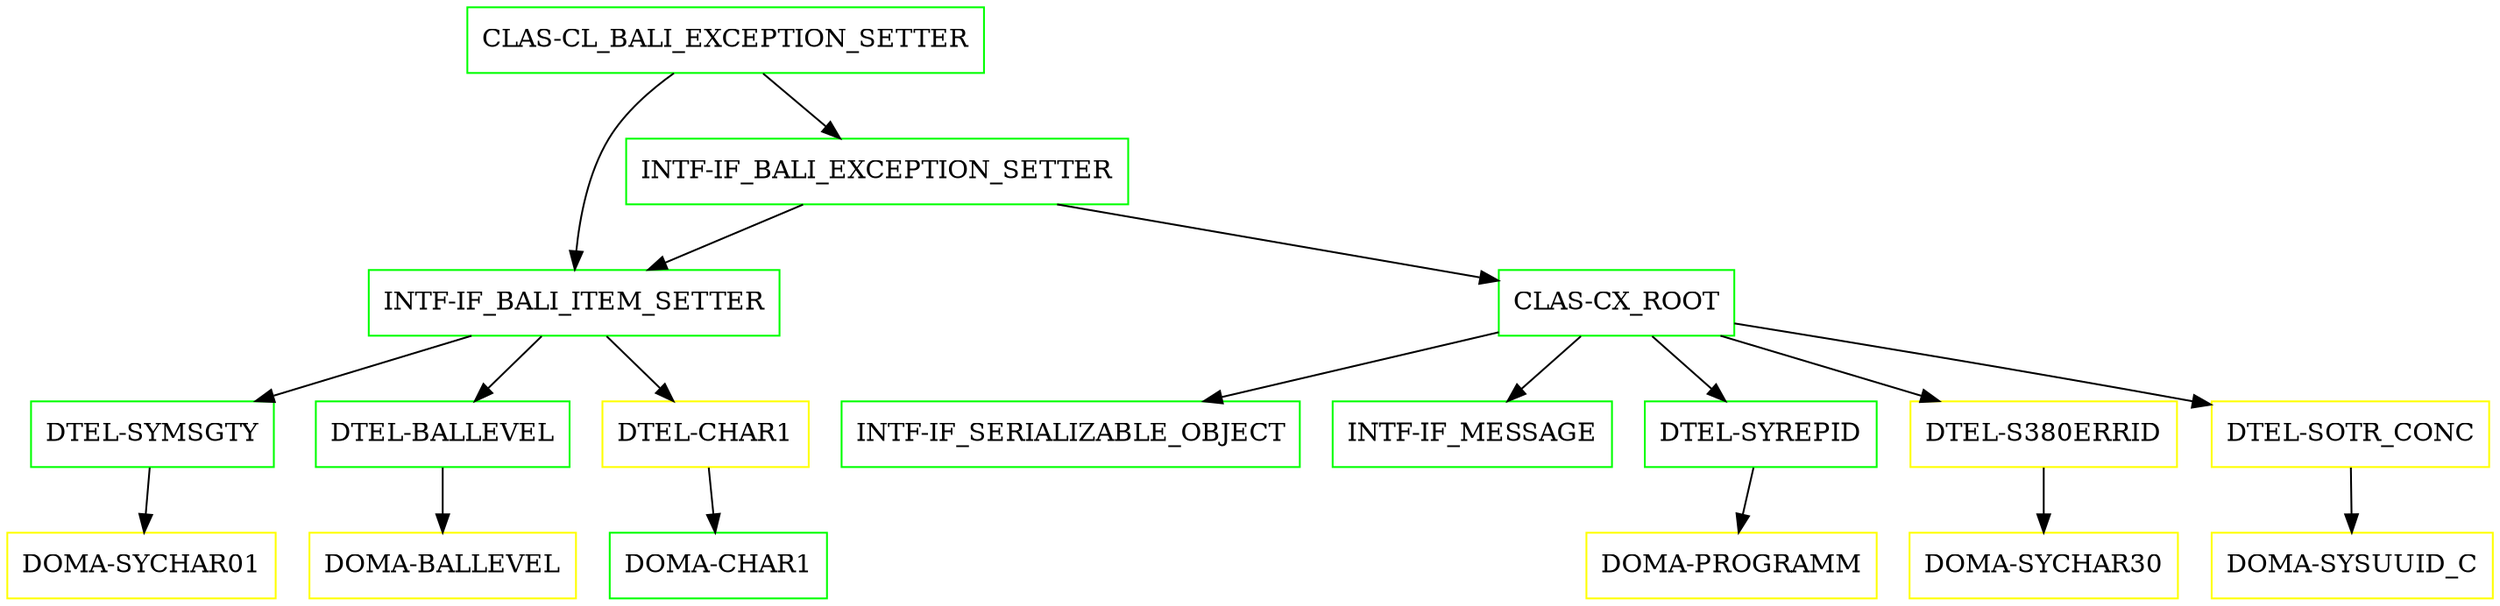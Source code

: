 digraph G {
  "CLAS-CL_BALI_EXCEPTION_SETTER" [shape=box,color=green];
  "INTF-IF_BALI_ITEM_SETTER" [shape=box,color=green,URL="./INTF_IF_BALI_ITEM_SETTER.html"];
  "DTEL-SYMSGTY" [shape=box,color=green,URL="./DTEL_SYMSGTY.html"];
  "DOMA-SYCHAR01" [shape=box,color=yellow,URL="./DOMA_SYCHAR01.html"];
  "DTEL-BALLEVEL" [shape=box,color=green,URL="./DTEL_BALLEVEL.html"];
  "DOMA-BALLEVEL" [shape=box,color=yellow,URL="./DOMA_BALLEVEL.html"];
  "DTEL-CHAR1" [shape=box,color=yellow,URL="./DTEL_CHAR1.html"];
  "DOMA-CHAR1" [shape=box,color=green,URL="./DOMA_CHAR1.html"];
  "INTF-IF_BALI_EXCEPTION_SETTER" [shape=box,color=green,URL="./INTF_IF_BALI_EXCEPTION_SETTER.html"];
  "CLAS-CX_ROOT" [shape=box,color=green,URL="./CLAS_CX_ROOT.html"];
  "INTF-IF_SERIALIZABLE_OBJECT" [shape=box,color=green,URL="./INTF_IF_SERIALIZABLE_OBJECT.html"];
  "INTF-IF_MESSAGE" [shape=box,color=green,URL="./INTF_IF_MESSAGE.html"];
  "DTEL-SYREPID" [shape=box,color=green,URL="./DTEL_SYREPID.html"];
  "DOMA-PROGRAMM" [shape=box,color=yellow,URL="./DOMA_PROGRAMM.html"];
  "DTEL-S380ERRID" [shape=box,color=yellow,URL="./DTEL_S380ERRID.html"];
  "DOMA-SYCHAR30" [shape=box,color=yellow,URL="./DOMA_SYCHAR30.html"];
  "DTEL-SOTR_CONC" [shape=box,color=yellow,URL="./DTEL_SOTR_CONC.html"];
  "DOMA-SYSUUID_C" [shape=box,color=yellow,URL="./DOMA_SYSUUID_C.html"];
  "CLAS-CL_BALI_EXCEPTION_SETTER" -> "INTF-IF_BALI_EXCEPTION_SETTER";
  "CLAS-CL_BALI_EXCEPTION_SETTER" -> "INTF-IF_BALI_ITEM_SETTER";
  "INTF-IF_BALI_ITEM_SETTER" -> "DTEL-CHAR1";
  "INTF-IF_BALI_ITEM_SETTER" -> "DTEL-BALLEVEL";
  "INTF-IF_BALI_ITEM_SETTER" -> "DTEL-SYMSGTY";
  "DTEL-SYMSGTY" -> "DOMA-SYCHAR01";
  "DTEL-BALLEVEL" -> "DOMA-BALLEVEL";
  "DTEL-CHAR1" -> "DOMA-CHAR1";
  "INTF-IF_BALI_EXCEPTION_SETTER" -> "CLAS-CX_ROOT";
  "INTF-IF_BALI_EXCEPTION_SETTER" -> "INTF-IF_BALI_ITEM_SETTER";
  "CLAS-CX_ROOT" -> "DTEL-SOTR_CONC";
  "CLAS-CX_ROOT" -> "DTEL-S380ERRID";
  "CLAS-CX_ROOT" -> "DTEL-SYREPID";
  "CLAS-CX_ROOT" -> "INTF-IF_MESSAGE";
  "CLAS-CX_ROOT" -> "INTF-IF_SERIALIZABLE_OBJECT";
  "DTEL-SYREPID" -> "DOMA-PROGRAMM";
  "DTEL-S380ERRID" -> "DOMA-SYCHAR30";
  "DTEL-SOTR_CONC" -> "DOMA-SYSUUID_C";
}
